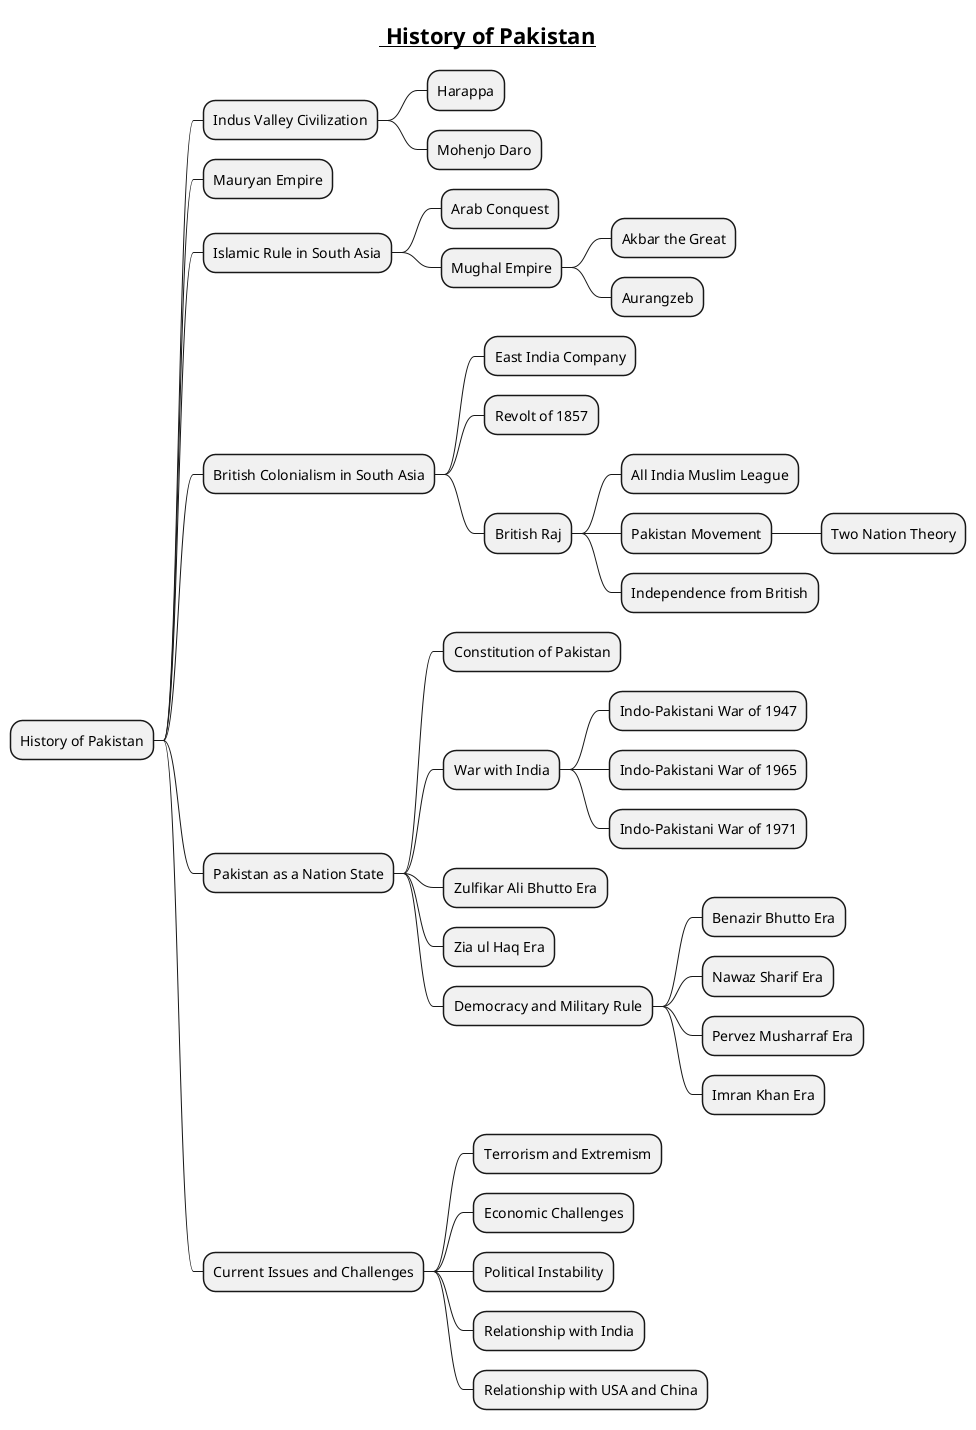 @startmindmap
title = __ History of Pakistan__

* History of Pakistan
** Indus Valley Civilization
*** Harappa
*** Mohenjo Daro
** Mauryan Empire
** Islamic Rule in South Asia
*** Arab Conquest
*** Mughal Empire
**** Akbar the Great
**** Aurangzeb
** British Colonialism in South Asia
*** East India Company
*** Revolt of 1857
*** British Raj
**** All India Muslim League
**** Pakistan Movement
***** Two Nation Theory
**** Independence from British
** Pakistan as a Nation State
*** Constitution of Pakistan
*** War with India
**** Indo-Pakistani War of 1947
**** Indo-Pakistani War of 1965
**** Indo-Pakistani War of 1971
*** Zulfikar Ali Bhutto Era
*** Zia ul Haq Era
*** Democracy and Military Rule
**** Benazir Bhutto Era
**** Nawaz Sharif Era
**** Pervez Musharraf Era
**** Imran Khan Era
** Current Issues and Challenges
*** Terrorism and Extremism
*** Economic Challenges
*** Political Instability
*** Relationship with India
*** Relationship with USA and China
@endmindmap
